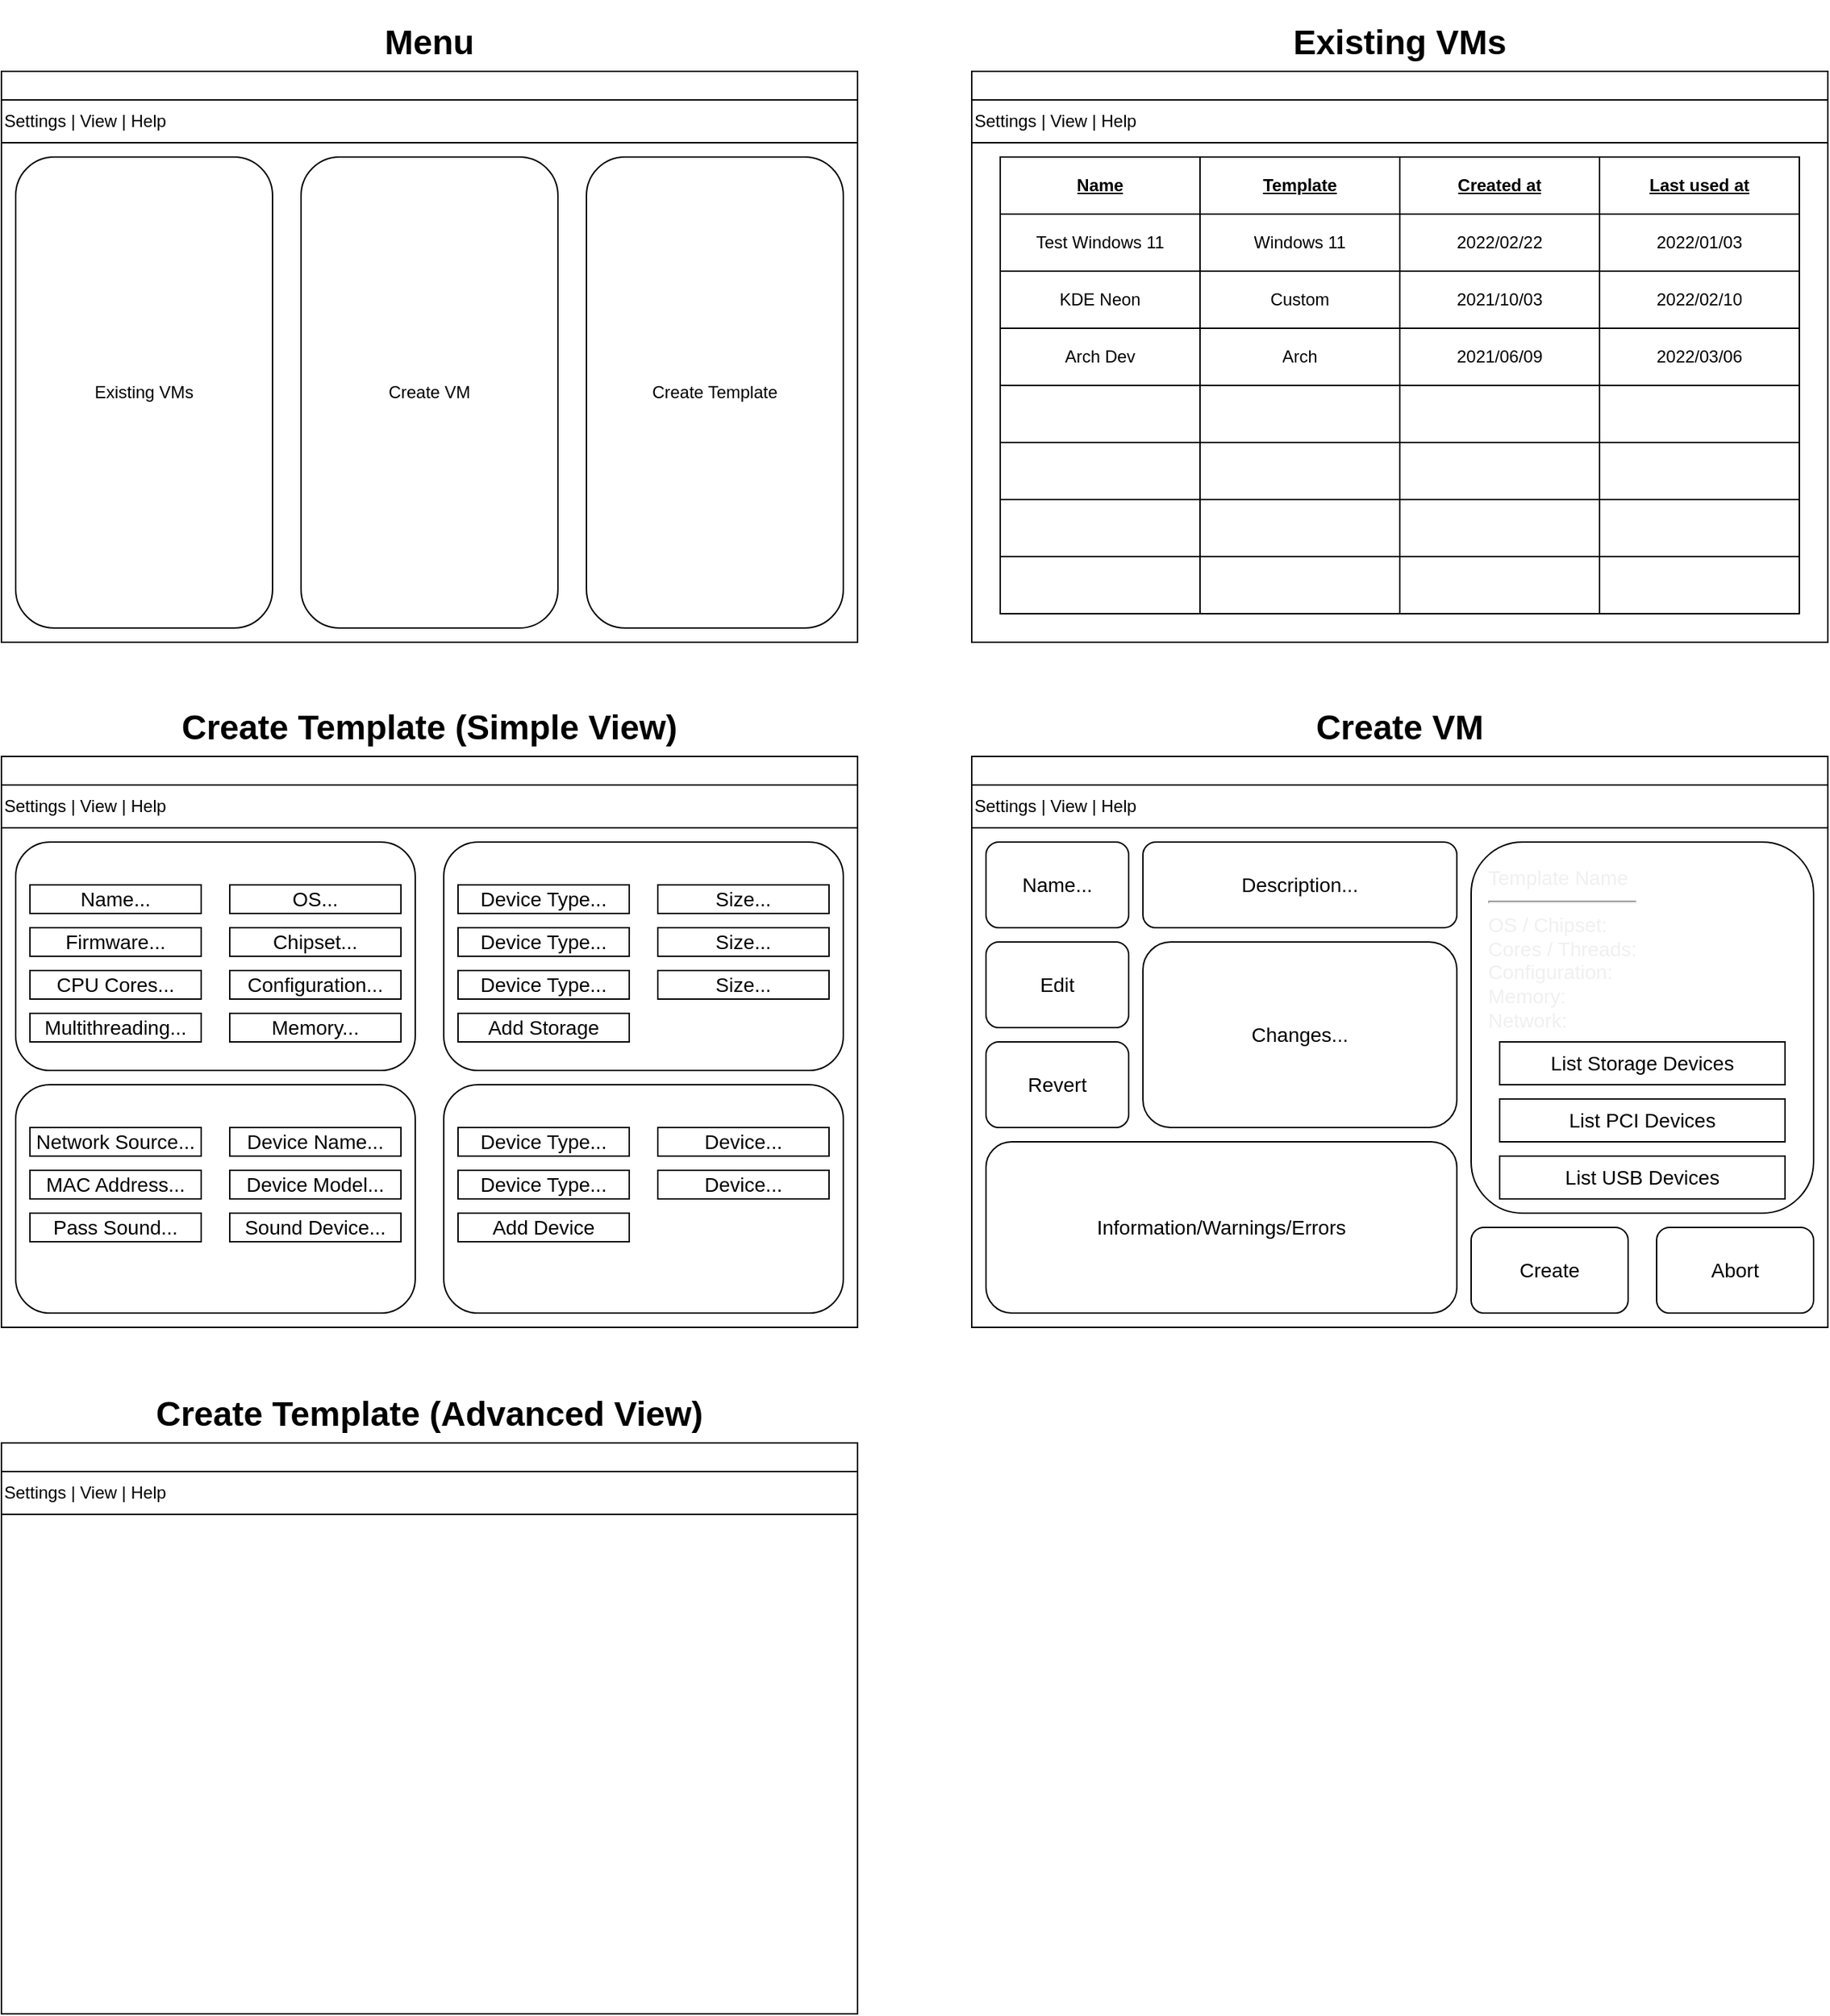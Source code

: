 <mxfile>
    <diagram id="h86k-39NHqz_u0iQ9HIy" name="Page-1">
        <mxGraphModel dx="532" dy="590" grid="1" gridSize="10" guides="1" tooltips="1" connect="1" arrows="1" fold="1" page="1" pageScale="1" pageWidth="1169" pageHeight="827" math="0" shadow="0">
            <root>
                <mxCell id="0"/>
                <mxCell id="1" parent="0"/>
                <mxCell id="2" value="" style="rounded=0;whiteSpace=wrap;html=1;" parent="1" vertex="1">
                    <mxGeometry x="40" y="80" width="600" height="400" as="geometry"/>
                </mxCell>
                <mxCell id="3" value="" style="rounded=0;whiteSpace=wrap;html=1;" parent="1" vertex="1">
                    <mxGeometry x="40" y="80" width="600" height="20" as="geometry"/>
                </mxCell>
                <mxCell id="4" value="Existing VMs" style="rounded=1;whiteSpace=wrap;html=1;" parent="1" vertex="1">
                    <mxGeometry x="50" y="140" width="180" height="330" as="geometry"/>
                </mxCell>
                <mxCell id="5" value="Create Template" style="rounded=1;whiteSpace=wrap;html=1;" parent="1" vertex="1">
                    <mxGeometry x="450" y="140" width="180" height="330" as="geometry"/>
                </mxCell>
                <mxCell id="6" value="Create VM" style="rounded=1;whiteSpace=wrap;html=1;" parent="1" vertex="1">
                    <mxGeometry x="250" y="140" width="180" height="330" as="geometry"/>
                </mxCell>
                <mxCell id="7" value="Settings | View | Help" style="rounded=0;whiteSpace=wrap;html=1;align=left;" parent="1" vertex="1">
                    <mxGeometry x="40" y="100" width="600" height="30" as="geometry"/>
                </mxCell>
                <mxCell id="8" value="&lt;h1&gt;Menu&lt;/h1&gt;" style="text;html=1;strokeColor=none;fillColor=none;spacing=5;spacingTop=-20;whiteSpace=wrap;overflow=hidden;rounded=0;align=center;" vertex="1" parent="1">
                    <mxGeometry x="260" y="40" width="160" height="40" as="geometry"/>
                </mxCell>
                <mxCell id="9" value="" style="rounded=0;whiteSpace=wrap;html=1;" vertex="1" parent="1">
                    <mxGeometry x="720" y="80" width="600" height="400" as="geometry"/>
                </mxCell>
                <mxCell id="10" value="" style="rounded=0;whiteSpace=wrap;html=1;" vertex="1" parent="1">
                    <mxGeometry x="720" y="80" width="600" height="20" as="geometry"/>
                </mxCell>
                <mxCell id="14" value="Settings | View | Help" style="rounded=0;whiteSpace=wrap;html=1;align=left;" vertex="1" parent="1">
                    <mxGeometry x="720" y="100" width="600" height="30" as="geometry"/>
                </mxCell>
                <mxCell id="15" value="&lt;h1&gt;Existing VMs&lt;/h1&gt;" style="text;html=1;strokeColor=none;fillColor=none;spacing=5;spacingTop=-20;whiteSpace=wrap;overflow=hidden;rounded=0;align=center;" vertex="1" parent="1">
                    <mxGeometry x="940" y="40" width="160" height="40" as="geometry"/>
                </mxCell>
                <mxCell id="23" value="" style="rounded=0;whiteSpace=wrap;html=1;" vertex="1" parent="1">
                    <mxGeometry x="40" y="560" width="600" height="400" as="geometry"/>
                </mxCell>
                <mxCell id="24" value="" style="rounded=0;whiteSpace=wrap;html=1;" vertex="1" parent="1">
                    <mxGeometry x="40" y="560" width="600" height="20" as="geometry"/>
                </mxCell>
                <mxCell id="28" value="Settings | View | Help" style="rounded=0;whiteSpace=wrap;html=1;align=left;" vertex="1" parent="1">
                    <mxGeometry x="40" y="580" width="600" height="30" as="geometry"/>
                </mxCell>
                <mxCell id="29" value="&lt;h1&gt;Create Template (Simple View)&lt;/h1&gt;" style="text;html=1;strokeColor=none;fillColor=none;spacing=5;spacingTop=-20;whiteSpace=wrap;overflow=hidden;rounded=0;align=center;" vertex="1" parent="1">
                    <mxGeometry x="120" y="520" width="440" height="40" as="geometry"/>
                </mxCell>
                <mxCell id="30" value="" style="rounded=0;whiteSpace=wrap;html=1;" vertex="1" parent="1">
                    <mxGeometry x="720" y="560" width="600" height="400" as="geometry"/>
                </mxCell>
                <mxCell id="31" value="" style="rounded=0;whiteSpace=wrap;html=1;" vertex="1" parent="1">
                    <mxGeometry x="720" y="560" width="600" height="20" as="geometry"/>
                </mxCell>
                <mxCell id="35" value="Settings | View | Help" style="rounded=0;whiteSpace=wrap;html=1;align=left;" vertex="1" parent="1">
                    <mxGeometry x="720" y="580" width="600" height="30" as="geometry"/>
                </mxCell>
                <mxCell id="36" value="&lt;h1&gt;Create VM&lt;/h1&gt;" style="text;html=1;strokeColor=none;fillColor=none;spacing=5;spacingTop=-20;whiteSpace=wrap;overflow=hidden;rounded=0;align=center;" vertex="1" parent="1">
                    <mxGeometry x="920" y="520" width="200" height="40" as="geometry"/>
                </mxCell>
                <mxCell id="62" value="" style="shape=table;html=1;whiteSpace=wrap;startSize=0;container=1;collapsible=0;childLayout=tableLayout;rounded=1;fillColor=none;" vertex="1" parent="1">
                    <mxGeometry x="740" y="140" width="560" height="320" as="geometry"/>
                </mxCell>
                <mxCell id="108" style="shape=partialRectangle;html=1;whiteSpace=wrap;collapsible=0;dropTarget=0;pointerEvents=0;fillColor=none;top=0;left=0;bottom=0;right=0;points=[[0,0.5],[1,0.5]];portConstraint=eastwest;" vertex="1" parent="62">
                    <mxGeometry width="560" height="40" as="geometry"/>
                </mxCell>
                <mxCell id="109" value="Name" style="shape=partialRectangle;html=1;whiteSpace=wrap;connectable=0;fillColor=none;top=0;left=0;bottom=0;right=0;overflow=hidden;pointerEvents=1;labelBackgroundColor=none;fontStyle=5" vertex="1" parent="108">
                    <mxGeometry width="140" height="40" as="geometry">
                        <mxRectangle width="140" height="40" as="alternateBounds"/>
                    </mxGeometry>
                </mxCell>
                <mxCell id="110" value="Template" style="shape=partialRectangle;html=1;whiteSpace=wrap;connectable=0;fillColor=none;top=0;left=0;bottom=0;right=0;overflow=hidden;pointerEvents=1;labelBackgroundColor=none;fontStyle=5" vertex="1" parent="108">
                    <mxGeometry x="140" width="140" height="40" as="geometry">
                        <mxRectangle width="140" height="40" as="alternateBounds"/>
                    </mxGeometry>
                </mxCell>
                <mxCell id="111" value="Created at" style="shape=partialRectangle;html=1;whiteSpace=wrap;connectable=0;fillColor=none;top=0;left=0;bottom=0;right=0;overflow=hidden;pointerEvents=1;labelBackgroundColor=none;fontStyle=5" vertex="1" parent="108">
                    <mxGeometry x="280" width="140" height="40" as="geometry">
                        <mxRectangle width="140" height="40" as="alternateBounds"/>
                    </mxGeometry>
                </mxCell>
                <mxCell id="112" value="Last used at" style="shape=partialRectangle;html=1;whiteSpace=wrap;connectable=0;fillColor=none;top=0;left=0;bottom=0;right=0;overflow=hidden;pointerEvents=1;labelBackgroundColor=none;fontStyle=5" vertex="1" parent="108">
                    <mxGeometry x="420" width="140" height="40" as="geometry">
                        <mxRectangle width="140" height="40" as="alternateBounds"/>
                    </mxGeometry>
                </mxCell>
                <mxCell id="63" value="" style="shape=partialRectangle;html=1;whiteSpace=wrap;collapsible=0;dropTarget=0;pointerEvents=0;fillColor=none;top=0;left=0;bottom=0;right=0;points=[[0,0.5],[1,0.5]];portConstraint=eastwest;" vertex="1" parent="62">
                    <mxGeometry y="40" width="560" height="40" as="geometry"/>
                </mxCell>
                <mxCell id="64" value="Test Windows 11" style="shape=partialRectangle;html=1;whiteSpace=wrap;connectable=0;fillColor=none;top=0;left=0;bottom=0;right=0;overflow=hidden;pointerEvents=1;" vertex="1" parent="63">
                    <mxGeometry width="140" height="40" as="geometry">
                        <mxRectangle width="140" height="40" as="alternateBounds"/>
                    </mxGeometry>
                </mxCell>
                <mxCell id="65" value="Windows 11" style="shape=partialRectangle;html=1;whiteSpace=wrap;connectable=0;fillColor=none;top=0;left=0;bottom=0;right=0;overflow=hidden;pointerEvents=1;" vertex="1" parent="63">
                    <mxGeometry x="140" width="140" height="40" as="geometry">
                        <mxRectangle width="140" height="40" as="alternateBounds"/>
                    </mxGeometry>
                </mxCell>
                <mxCell id="66" value="2022/02/22" style="shape=partialRectangle;html=1;whiteSpace=wrap;connectable=0;fillColor=none;top=0;left=0;bottom=0;right=0;overflow=hidden;pointerEvents=1;" vertex="1" parent="63">
                    <mxGeometry x="280" width="140" height="40" as="geometry">
                        <mxRectangle width="140" height="40" as="alternateBounds"/>
                    </mxGeometry>
                </mxCell>
                <mxCell id="75" value="2022/01/03" style="shape=partialRectangle;html=1;whiteSpace=wrap;connectable=0;fillColor=none;top=0;left=0;bottom=0;right=0;overflow=hidden;pointerEvents=1;" vertex="1" parent="63">
                    <mxGeometry x="420" width="140" height="40" as="geometry">
                        <mxRectangle width="140" height="40" as="alternateBounds"/>
                    </mxGeometry>
                </mxCell>
                <mxCell id="67" value="" style="shape=partialRectangle;html=1;whiteSpace=wrap;collapsible=0;dropTarget=0;pointerEvents=0;fillColor=none;top=0;left=0;bottom=0;right=0;points=[[0,0.5],[1,0.5]];portConstraint=eastwest;" vertex="1" parent="62">
                    <mxGeometry y="80" width="560" height="40" as="geometry"/>
                </mxCell>
                <mxCell id="68" value="KDE Neon" style="shape=partialRectangle;html=1;whiteSpace=wrap;connectable=0;fillColor=none;top=0;left=0;bottom=0;right=0;overflow=hidden;pointerEvents=1;" vertex="1" parent="67">
                    <mxGeometry width="140" height="40" as="geometry">
                        <mxRectangle width="140" height="40" as="alternateBounds"/>
                    </mxGeometry>
                </mxCell>
                <mxCell id="69" value="Custom" style="shape=partialRectangle;html=1;whiteSpace=wrap;connectable=0;fillColor=none;top=0;left=0;bottom=0;right=0;overflow=hidden;pointerEvents=1;" vertex="1" parent="67">
                    <mxGeometry x="140" width="140" height="40" as="geometry">
                        <mxRectangle width="140" height="40" as="alternateBounds"/>
                    </mxGeometry>
                </mxCell>
                <mxCell id="70" value="2021/10/03" style="shape=partialRectangle;html=1;whiteSpace=wrap;connectable=0;fillColor=none;top=0;left=0;bottom=0;right=0;overflow=hidden;pointerEvents=1;" vertex="1" parent="67">
                    <mxGeometry x="280" width="140" height="40" as="geometry">
                        <mxRectangle width="140" height="40" as="alternateBounds"/>
                    </mxGeometry>
                </mxCell>
                <mxCell id="76" value="2022/02/10" style="shape=partialRectangle;html=1;whiteSpace=wrap;connectable=0;fillColor=none;top=0;left=0;bottom=0;right=0;overflow=hidden;pointerEvents=1;" vertex="1" parent="67">
                    <mxGeometry x="420" width="140" height="40" as="geometry">
                        <mxRectangle width="140" height="40" as="alternateBounds"/>
                    </mxGeometry>
                </mxCell>
                <mxCell id="71" value="" style="shape=partialRectangle;html=1;whiteSpace=wrap;collapsible=0;dropTarget=0;pointerEvents=0;fillColor=none;top=0;left=0;bottom=0;right=0;points=[[0,0.5],[1,0.5]];portConstraint=eastwest;" vertex="1" parent="62">
                    <mxGeometry y="120" width="560" height="40" as="geometry"/>
                </mxCell>
                <mxCell id="72" value="Arch Dev" style="shape=partialRectangle;html=1;whiteSpace=wrap;connectable=0;fillColor=none;top=0;left=0;bottom=0;right=0;overflow=hidden;pointerEvents=1;" vertex="1" parent="71">
                    <mxGeometry width="140" height="40" as="geometry">
                        <mxRectangle width="140" height="40" as="alternateBounds"/>
                    </mxGeometry>
                </mxCell>
                <mxCell id="73" value="Arch" style="shape=partialRectangle;html=1;whiteSpace=wrap;connectable=0;fillColor=none;top=0;left=0;bottom=0;right=0;overflow=hidden;pointerEvents=1;" vertex="1" parent="71">
                    <mxGeometry x="140" width="140" height="40" as="geometry">
                        <mxRectangle width="140" height="40" as="alternateBounds"/>
                    </mxGeometry>
                </mxCell>
                <mxCell id="74" value="2021/06/09" style="shape=partialRectangle;html=1;whiteSpace=wrap;connectable=0;fillColor=none;top=0;left=0;bottom=0;right=0;overflow=hidden;pointerEvents=1;" vertex="1" parent="71">
                    <mxGeometry x="280" width="140" height="40" as="geometry">
                        <mxRectangle width="140" height="40" as="alternateBounds"/>
                    </mxGeometry>
                </mxCell>
                <mxCell id="77" value="2022/03/06" style="shape=partialRectangle;html=1;whiteSpace=wrap;connectable=0;fillColor=none;top=0;left=0;bottom=0;right=0;overflow=hidden;pointerEvents=1;" vertex="1" parent="71">
                    <mxGeometry x="420" width="140" height="40" as="geometry">
                        <mxRectangle width="140" height="40" as="alternateBounds"/>
                    </mxGeometry>
                </mxCell>
                <mxCell id="88" style="shape=partialRectangle;html=1;whiteSpace=wrap;collapsible=0;dropTarget=0;pointerEvents=0;fillColor=none;top=0;left=0;bottom=0;right=0;points=[[0,0.5],[1,0.5]];portConstraint=eastwest;" vertex="1" parent="62">
                    <mxGeometry y="160" width="560" height="40" as="geometry"/>
                </mxCell>
                <mxCell id="89" style="shape=partialRectangle;html=1;whiteSpace=wrap;connectable=0;fillColor=none;top=0;left=0;bottom=0;right=0;overflow=hidden;pointerEvents=1;" vertex="1" parent="88">
                    <mxGeometry width="140" height="40" as="geometry">
                        <mxRectangle width="140" height="40" as="alternateBounds"/>
                    </mxGeometry>
                </mxCell>
                <mxCell id="90" style="shape=partialRectangle;html=1;whiteSpace=wrap;connectable=0;fillColor=none;top=0;left=0;bottom=0;right=0;overflow=hidden;pointerEvents=1;" vertex="1" parent="88">
                    <mxGeometry x="140" width="140" height="40" as="geometry">
                        <mxRectangle width="140" height="40" as="alternateBounds"/>
                    </mxGeometry>
                </mxCell>
                <mxCell id="91" style="shape=partialRectangle;html=1;whiteSpace=wrap;connectable=0;fillColor=none;top=0;left=0;bottom=0;right=0;overflow=hidden;pointerEvents=1;" vertex="1" parent="88">
                    <mxGeometry x="280" width="140" height="40" as="geometry">
                        <mxRectangle width="140" height="40" as="alternateBounds"/>
                    </mxGeometry>
                </mxCell>
                <mxCell id="92" style="shape=partialRectangle;html=1;whiteSpace=wrap;connectable=0;fillColor=none;top=0;left=0;bottom=0;right=0;overflow=hidden;pointerEvents=1;" vertex="1" parent="88">
                    <mxGeometry x="420" width="140" height="40" as="geometry">
                        <mxRectangle width="140" height="40" as="alternateBounds"/>
                    </mxGeometry>
                </mxCell>
                <mxCell id="83" style="shape=partialRectangle;html=1;whiteSpace=wrap;collapsible=0;dropTarget=0;pointerEvents=0;fillColor=none;top=0;left=0;bottom=0;right=0;points=[[0,0.5],[1,0.5]];portConstraint=eastwest;" vertex="1" parent="62">
                    <mxGeometry y="200" width="560" height="40" as="geometry"/>
                </mxCell>
                <mxCell id="84" style="shape=partialRectangle;html=1;whiteSpace=wrap;connectable=0;fillColor=none;top=0;left=0;bottom=0;right=0;overflow=hidden;pointerEvents=1;" vertex="1" parent="83">
                    <mxGeometry width="140" height="40" as="geometry">
                        <mxRectangle width="140" height="40" as="alternateBounds"/>
                    </mxGeometry>
                </mxCell>
                <mxCell id="85" style="shape=partialRectangle;html=1;whiteSpace=wrap;connectable=0;fillColor=none;top=0;left=0;bottom=0;right=0;overflow=hidden;pointerEvents=1;" vertex="1" parent="83">
                    <mxGeometry x="140" width="140" height="40" as="geometry">
                        <mxRectangle width="140" height="40" as="alternateBounds"/>
                    </mxGeometry>
                </mxCell>
                <mxCell id="86" style="shape=partialRectangle;html=1;whiteSpace=wrap;connectable=0;fillColor=none;top=0;left=0;bottom=0;right=0;overflow=hidden;pointerEvents=1;" vertex="1" parent="83">
                    <mxGeometry x="280" width="140" height="40" as="geometry">
                        <mxRectangle width="140" height="40" as="alternateBounds"/>
                    </mxGeometry>
                </mxCell>
                <mxCell id="87" style="shape=partialRectangle;html=1;whiteSpace=wrap;connectable=0;fillColor=none;top=0;left=0;bottom=0;right=0;overflow=hidden;pointerEvents=1;" vertex="1" parent="83">
                    <mxGeometry x="420" width="140" height="40" as="geometry">
                        <mxRectangle width="140" height="40" as="alternateBounds"/>
                    </mxGeometry>
                </mxCell>
                <mxCell id="78" style="shape=partialRectangle;html=1;whiteSpace=wrap;collapsible=0;dropTarget=0;pointerEvents=0;fillColor=none;top=0;left=0;bottom=0;right=0;points=[[0,0.5],[1,0.5]];portConstraint=eastwest;" vertex="1" parent="62">
                    <mxGeometry y="240" width="560" height="40" as="geometry"/>
                </mxCell>
                <mxCell id="79" style="shape=partialRectangle;html=1;whiteSpace=wrap;connectable=0;fillColor=none;top=0;left=0;bottom=0;right=0;overflow=hidden;pointerEvents=1;" vertex="1" parent="78">
                    <mxGeometry width="140" height="40" as="geometry">
                        <mxRectangle width="140" height="40" as="alternateBounds"/>
                    </mxGeometry>
                </mxCell>
                <mxCell id="80" style="shape=partialRectangle;html=1;whiteSpace=wrap;connectable=0;fillColor=none;top=0;left=0;bottom=0;right=0;overflow=hidden;pointerEvents=1;" vertex="1" parent="78">
                    <mxGeometry x="140" width="140" height="40" as="geometry">
                        <mxRectangle width="140" height="40" as="alternateBounds"/>
                    </mxGeometry>
                </mxCell>
                <mxCell id="81" style="shape=partialRectangle;html=1;whiteSpace=wrap;connectable=0;fillColor=none;top=0;left=0;bottom=0;right=0;overflow=hidden;pointerEvents=1;" vertex="1" parent="78">
                    <mxGeometry x="280" width="140" height="40" as="geometry">
                        <mxRectangle width="140" height="40" as="alternateBounds"/>
                    </mxGeometry>
                </mxCell>
                <mxCell id="82" style="shape=partialRectangle;html=1;whiteSpace=wrap;connectable=0;fillColor=none;top=0;left=0;bottom=0;right=0;overflow=hidden;pointerEvents=1;" vertex="1" parent="78">
                    <mxGeometry x="420" width="140" height="40" as="geometry">
                        <mxRectangle width="140" height="40" as="alternateBounds"/>
                    </mxGeometry>
                </mxCell>
                <mxCell id="113" style="shape=partialRectangle;html=1;whiteSpace=wrap;collapsible=0;dropTarget=0;pointerEvents=0;fillColor=none;top=0;left=0;bottom=0;right=0;points=[[0,0.5],[1,0.5]];portConstraint=eastwest;" vertex="1" parent="62">
                    <mxGeometry y="280" width="560" height="40" as="geometry"/>
                </mxCell>
                <mxCell id="114" style="shape=partialRectangle;html=1;whiteSpace=wrap;connectable=0;fillColor=none;top=0;left=0;bottom=0;right=0;overflow=hidden;pointerEvents=1;" vertex="1" parent="113">
                    <mxGeometry width="140" height="40" as="geometry">
                        <mxRectangle width="140" height="40" as="alternateBounds"/>
                    </mxGeometry>
                </mxCell>
                <mxCell id="115" style="shape=partialRectangle;html=1;whiteSpace=wrap;connectable=0;fillColor=none;top=0;left=0;bottom=0;right=0;overflow=hidden;pointerEvents=1;" vertex="1" parent="113">
                    <mxGeometry x="140" width="140" height="40" as="geometry">
                        <mxRectangle width="140" height="40" as="alternateBounds"/>
                    </mxGeometry>
                </mxCell>
                <mxCell id="116" style="shape=partialRectangle;html=1;whiteSpace=wrap;connectable=0;fillColor=none;top=0;left=0;bottom=0;right=0;overflow=hidden;pointerEvents=1;" vertex="1" parent="113">
                    <mxGeometry x="280" width="140" height="40" as="geometry">
                        <mxRectangle width="140" height="40" as="alternateBounds"/>
                    </mxGeometry>
                </mxCell>
                <mxCell id="117" style="shape=partialRectangle;html=1;whiteSpace=wrap;connectable=0;fillColor=none;top=0;left=0;bottom=0;right=0;overflow=hidden;pointerEvents=1;" vertex="1" parent="113">
                    <mxGeometry x="420" width="140" height="40" as="geometry">
                        <mxRectangle width="140" height="40" as="alternateBounds"/>
                    </mxGeometry>
                </mxCell>
                <mxCell id="119" value="" style="rounded=1;whiteSpace=wrap;html=1;labelBackgroundColor=none;fontSize=14;fillColor=none;verticalAlign=top;align=left;" vertex="1" parent="1">
                    <mxGeometry x="50" y="620" width="280" height="160" as="geometry"/>
                </mxCell>
                <mxCell id="120" value="" style="rounded=1;whiteSpace=wrap;html=1;labelBackgroundColor=none;fontSize=14;fillColor=none;" vertex="1" parent="1">
                    <mxGeometry x="350" y="620" width="280" height="160" as="geometry"/>
                </mxCell>
                <mxCell id="121" value="" style="rounded=1;whiteSpace=wrap;html=1;labelBackgroundColor=none;fontSize=14;fillColor=none;" vertex="1" parent="1">
                    <mxGeometry x="50" y="790" width="280" height="160" as="geometry"/>
                </mxCell>
                <mxCell id="122" value="" style="rounded=1;whiteSpace=wrap;html=1;labelBackgroundColor=none;fontSize=14;fillColor=none;" vertex="1" parent="1">
                    <mxGeometry x="350" y="790" width="280" height="160" as="geometry"/>
                </mxCell>
                <mxCell id="124" value="General" style="text;html=1;strokeColor=none;fillColor=none;align=center;verticalAlign=middle;whiteSpace=wrap;rounded=0;labelBackgroundColor=none;fontSize=14;fontColor=#FFFFFF;" vertex="1" parent="1">
                    <mxGeometry x="50" y="620" width="80" height="30" as="geometry"/>
                </mxCell>
                <mxCell id="125" value="Storage" style="text;html=1;strokeColor=none;fillColor=none;align=center;verticalAlign=middle;whiteSpace=wrap;rounded=0;labelBackgroundColor=none;fontSize=14;fontColor=#FFFFFF;" vertex="1" parent="1">
                    <mxGeometry x="350" y="620" width="80" height="30" as="geometry"/>
                </mxCell>
                <mxCell id="126" value="Network &amp;amp; Sound" style="text;html=1;strokeColor=none;fillColor=none;align=center;verticalAlign=middle;whiteSpace=wrap;rounded=0;labelBackgroundColor=none;fontSize=14;fontColor=#FFFFFF;" vertex="1" parent="1">
                    <mxGeometry x="50" y="790" width="140" height="30" as="geometry"/>
                </mxCell>
                <mxCell id="127" value="Extra Devices" style="text;html=1;strokeColor=none;fillColor=none;align=center;verticalAlign=middle;whiteSpace=wrap;rounded=0;labelBackgroundColor=none;fontSize=14;fontColor=#FFFFFF;" vertex="1" parent="1">
                    <mxGeometry x="350" y="790" width="120" height="30" as="geometry"/>
                </mxCell>
                <mxCell id="128" value="Name..." style="rounded=0;whiteSpace=wrap;html=1;labelBackgroundColor=none;fontSize=14;fillColor=none;" vertex="1" parent="1">
                    <mxGeometry x="60" y="650" width="120" height="20" as="geometry"/>
                </mxCell>
                <mxCell id="129" value="OS..." style="rounded=0;whiteSpace=wrap;html=1;labelBackgroundColor=none;fontSize=14;fillColor=none;" vertex="1" parent="1">
                    <mxGeometry x="200" y="650" width="120" height="20" as="geometry"/>
                </mxCell>
                <mxCell id="130" value="Chipset..." style="rounded=0;whiteSpace=wrap;html=1;labelBackgroundColor=none;fontSize=14;fillColor=none;" vertex="1" parent="1">
                    <mxGeometry x="200" y="680" width="120" height="20" as="geometry"/>
                </mxCell>
                <mxCell id="131" value="Configuration..." style="rounded=0;whiteSpace=wrap;html=1;labelBackgroundColor=none;fontSize=14;fillColor=none;" vertex="1" parent="1">
                    <mxGeometry x="200" y="710" width="120" height="20" as="geometry"/>
                </mxCell>
                <mxCell id="132" value="Memory..." style="rounded=0;whiteSpace=wrap;html=1;labelBackgroundColor=none;fontSize=14;fillColor=none;" vertex="1" parent="1">
                    <mxGeometry x="200" y="740" width="120" height="20" as="geometry"/>
                </mxCell>
                <mxCell id="133" value="Firmware..." style="rounded=0;whiteSpace=wrap;html=1;labelBackgroundColor=none;fontSize=14;fillColor=none;" vertex="1" parent="1">
                    <mxGeometry x="60" y="680" width="120" height="20" as="geometry"/>
                </mxCell>
                <mxCell id="134" value="CPU Cores..." style="rounded=0;whiteSpace=wrap;html=1;labelBackgroundColor=none;fontSize=14;fillColor=none;" vertex="1" parent="1">
                    <mxGeometry x="60" y="710" width="120" height="20" as="geometry"/>
                </mxCell>
                <mxCell id="135" value="Multithreading..." style="rounded=0;whiteSpace=wrap;html=1;labelBackgroundColor=none;fontSize=14;fillColor=none;" vertex="1" parent="1">
                    <mxGeometry x="60" y="740" width="120" height="20" as="geometry"/>
                </mxCell>
                <mxCell id="136" value="Device Type..." style="rounded=0;whiteSpace=wrap;html=1;labelBackgroundColor=none;fontSize=14;fillColor=none;" vertex="1" parent="1">
                    <mxGeometry x="360" y="650" width="120" height="20" as="geometry"/>
                </mxCell>
                <mxCell id="137" value="Size..." style="rounded=0;whiteSpace=wrap;html=1;labelBackgroundColor=none;fontSize=14;fillColor=none;" vertex="1" parent="1">
                    <mxGeometry x="500" y="650" width="120" height="20" as="geometry"/>
                </mxCell>
                <mxCell id="138" value="Size..." style="rounded=0;whiteSpace=wrap;html=1;labelBackgroundColor=none;fontSize=14;fillColor=none;" vertex="1" parent="1">
                    <mxGeometry x="500" y="680" width="120" height="20" as="geometry"/>
                </mxCell>
                <mxCell id="139" value="Size..." style="rounded=0;whiteSpace=wrap;html=1;labelBackgroundColor=none;fontSize=14;fillColor=none;" vertex="1" parent="1">
                    <mxGeometry x="500" y="710" width="120" height="20" as="geometry"/>
                </mxCell>
                <mxCell id="141" value="Device Type..." style="rounded=0;whiteSpace=wrap;html=1;labelBackgroundColor=none;fontSize=14;fillColor=none;" vertex="1" parent="1">
                    <mxGeometry x="360" y="680" width="120" height="20" as="geometry"/>
                </mxCell>
                <mxCell id="142" value="Device Type..." style="rounded=0;whiteSpace=wrap;html=1;labelBackgroundColor=none;fontSize=14;fillColor=none;" vertex="1" parent="1">
                    <mxGeometry x="360" y="710" width="120" height="20" as="geometry"/>
                </mxCell>
                <mxCell id="144" value="Network Source..." style="rounded=0;whiteSpace=wrap;html=1;labelBackgroundColor=none;fontSize=14;fillColor=none;" vertex="1" parent="1">
                    <mxGeometry x="60" y="820" width="120" height="20" as="geometry"/>
                </mxCell>
                <mxCell id="145" value="Device Name..." style="rounded=0;whiteSpace=wrap;html=1;labelBackgroundColor=none;fontSize=14;fillColor=none;" vertex="1" parent="1">
                    <mxGeometry x="200" y="820" width="120" height="20" as="geometry"/>
                </mxCell>
                <mxCell id="146" value="&lt;span&gt;Device Model...&lt;/span&gt;" style="rounded=0;whiteSpace=wrap;html=1;labelBackgroundColor=none;fontSize=14;fillColor=none;" vertex="1" parent="1">
                    <mxGeometry x="200" y="850" width="120" height="20" as="geometry"/>
                </mxCell>
                <mxCell id="147" value="Sound Device..." style="rounded=0;whiteSpace=wrap;html=1;labelBackgroundColor=none;fontSize=14;fillColor=none;" vertex="1" parent="1">
                    <mxGeometry x="200" y="880" width="120" height="20" as="geometry"/>
                </mxCell>
                <mxCell id="149" value="MAC Address..." style="rounded=0;whiteSpace=wrap;html=1;labelBackgroundColor=none;fontSize=14;fillColor=none;" vertex="1" parent="1">
                    <mxGeometry x="60" y="850" width="120" height="20" as="geometry"/>
                </mxCell>
                <mxCell id="150" value="Pass Sound..." style="rounded=0;whiteSpace=wrap;html=1;labelBackgroundColor=none;fontSize=14;fillColor=none;" vertex="1" parent="1">
                    <mxGeometry x="60" y="880" width="120" height="20" as="geometry"/>
                </mxCell>
                <mxCell id="152" value="Device Type..." style="rounded=0;whiteSpace=wrap;html=1;labelBackgroundColor=none;fontSize=14;fillColor=none;" vertex="1" parent="1">
                    <mxGeometry x="360" y="820" width="120" height="20" as="geometry"/>
                </mxCell>
                <mxCell id="153" value="Device..." style="rounded=0;whiteSpace=wrap;html=1;labelBackgroundColor=none;fontSize=14;fillColor=none;" vertex="1" parent="1">
                    <mxGeometry x="500" y="820" width="120" height="20" as="geometry"/>
                </mxCell>
                <mxCell id="154" value="Device..." style="rounded=0;whiteSpace=wrap;html=1;labelBackgroundColor=none;fontSize=14;fillColor=none;" vertex="1" parent="1">
                    <mxGeometry x="500" y="850" width="120" height="20" as="geometry"/>
                </mxCell>
                <mxCell id="157" value="Device Type..." style="rounded=0;whiteSpace=wrap;html=1;labelBackgroundColor=none;fontSize=14;fillColor=none;" vertex="1" parent="1">
                    <mxGeometry x="360" y="850" width="120" height="20" as="geometry"/>
                </mxCell>
                <mxCell id="158" value="Add Device" style="rounded=0;whiteSpace=wrap;html=1;labelBackgroundColor=none;fontSize=14;fillColor=none;" vertex="1" parent="1">
                    <mxGeometry x="360" y="880" width="120" height="20" as="geometry"/>
                </mxCell>
                <mxCell id="162" value="Add Storage" style="rounded=0;whiteSpace=wrap;html=1;labelBackgroundColor=none;fontSize=14;fillColor=none;" vertex="1" parent="1">
                    <mxGeometry x="360" y="740" width="120" height="20" as="geometry"/>
                </mxCell>
                <mxCell id="163" value="" style="rounded=0;whiteSpace=wrap;html=1;" vertex="1" parent="1">
                    <mxGeometry x="40" y="1041" width="600" height="400" as="geometry"/>
                </mxCell>
                <mxCell id="164" value="" style="rounded=0;whiteSpace=wrap;html=1;" vertex="1" parent="1">
                    <mxGeometry x="40" y="1041" width="600" height="20" as="geometry"/>
                </mxCell>
                <mxCell id="165" value="Settings | View | Help" style="rounded=0;whiteSpace=wrap;html=1;align=left;" vertex="1" parent="1">
                    <mxGeometry x="40" y="1061" width="600" height="30" as="geometry"/>
                </mxCell>
                <mxCell id="200" value="&lt;h1&gt;Create Template (Advanced View)&lt;/h1&gt;" style="text;html=1;strokeColor=none;fillColor=none;spacing=5;spacingTop=-20;whiteSpace=wrap;overflow=hidden;rounded=0;align=center;" vertex="1" parent="1">
                    <mxGeometry x="120" y="1001" width="440" height="40" as="geometry"/>
                </mxCell>
                <mxCell id="202" value="Edit" style="rounded=1;whiteSpace=wrap;html=1;labelBackgroundColor=none;fontSize=14;fillColor=none;" vertex="1" parent="1">
                    <mxGeometry x="730" y="690" width="100" height="60" as="geometry"/>
                </mxCell>
                <mxCell id="223" value="" style="rounded=1;whiteSpace=wrap;html=1;labelBackgroundColor=none;fontSize=14;fillColor=none;align=left;verticalAlign=top;" vertex="1" parent="1">
                    <mxGeometry x="1070" y="620" width="240" height="260" as="geometry"/>
                </mxCell>
                <mxCell id="224" value="Abort" style="rounded=1;whiteSpace=wrap;html=1;labelBackgroundColor=none;fontSize=14;fillColor=none;" vertex="1" parent="1">
                    <mxGeometry x="1200" y="890" width="110" height="60" as="geometry"/>
                </mxCell>
                <mxCell id="225" value="Create" style="rounded=1;whiteSpace=wrap;html=1;labelBackgroundColor=none;fontSize=14;fillColor=none;" vertex="1" parent="1">
                    <mxGeometry x="1070" y="890" width="110" height="60" as="geometry"/>
                </mxCell>
                <mxCell id="265" value="List PCI Devices" style="rounded=0;whiteSpace=wrap;html=1;labelBackgroundColor=none;fontSize=14;fillColor=none;" vertex="1" parent="1">
                    <mxGeometry x="1090" y="800" width="200" height="30" as="geometry"/>
                </mxCell>
                <mxCell id="266" value="List Storage Devices" style="rounded=0;whiteSpace=wrap;html=1;labelBackgroundColor=none;fontSize=14;fillColor=none;" vertex="1" parent="1">
                    <mxGeometry x="1090" y="760" width="200" height="30" as="geometry"/>
                </mxCell>
                <mxCell id="267" value="List USB Devices" style="rounded=0;whiteSpace=wrap;html=1;labelBackgroundColor=none;fontSize=14;fillColor=none;" vertex="1" parent="1">
                    <mxGeometry x="1090" y="840" width="200" height="30" as="geometry"/>
                </mxCell>
                <mxCell id="268" value="Revert" style="rounded=1;whiteSpace=wrap;html=1;labelBackgroundColor=none;fontSize=14;fillColor=none;" vertex="1" parent="1">
                    <mxGeometry x="730" y="760" width="100" height="60" as="geometry"/>
                </mxCell>
                <mxCell id="269" value="Information/Warnings/Errors" style="rounded=1;whiteSpace=wrap;html=1;labelBackgroundColor=none;fontSize=14;fillColor=none;" vertex="1" parent="1">
                    <mxGeometry x="730" y="830" width="330" height="120" as="geometry"/>
                </mxCell>
                <mxCell id="272" value="Name..." style="rounded=1;whiteSpace=wrap;html=1;labelBackgroundColor=none;fontSize=14;fillColor=none;" vertex="1" parent="1">
                    <mxGeometry x="730" y="620" width="100" height="60" as="geometry"/>
                </mxCell>
                <mxCell id="273" value="Description..." style="rounded=1;whiteSpace=wrap;html=1;labelBackgroundColor=none;fontSize=14;fillColor=none;" vertex="1" parent="1">
                    <mxGeometry x="840" y="620" width="220" height="60" as="geometry"/>
                </mxCell>
                <mxCell id="274" value="Changes..." style="rounded=1;whiteSpace=wrap;html=1;labelBackgroundColor=none;fontSize=14;fillColor=none;" vertex="1" parent="1">
                    <mxGeometry x="840" y="690" width="220" height="130" as="geometry"/>
                </mxCell>
                <mxCell id="276" value="&lt;span style=&quot;color: rgb(240 , 240 , 240)&quot;&gt;Template Name&lt;/span&gt;&lt;br style=&quot;color: rgb(240 , 240 , 240)&quot;&gt;&lt;hr style=&quot;color: rgb(240 , 240 , 240)&quot;&gt;&lt;span style=&quot;color: rgb(240 , 240 , 240)&quot;&gt;OS / Chipset:&amp;nbsp;&lt;/span&gt;&lt;br style=&quot;color: rgb(240 , 240 , 240)&quot;&gt;&lt;span style=&quot;color: rgb(240 , 240 , 240)&quot;&gt;Cores / Threads:&lt;/span&gt;&lt;br style=&quot;color: rgb(240 , 240 , 240)&quot;&gt;&lt;span style=&quot;color: rgb(240 , 240 , 240)&quot;&gt;Configuration:&lt;/span&gt;&lt;br style=&quot;color: rgb(240 , 240 , 240)&quot;&gt;&lt;span style=&quot;color: rgb(240 , 240 , 240)&quot;&gt;Memory:&lt;/span&gt;&lt;br style=&quot;color: rgb(240 , 240 , 240)&quot;&gt;&lt;span style=&quot;color: rgb(240 , 240 , 240)&quot;&gt;Network:&lt;/span&gt;" style="text;html=1;strokeColor=none;fillColor=none;align=left;verticalAlign=top;whiteSpace=wrap;rounded=0;labelBackgroundColor=none;fontSize=14;fontColor=#FFFFFF;" vertex="1" parent="1">
                    <mxGeometry x="1080" y="630" width="220" height="120" as="geometry"/>
                </mxCell>
            </root>
        </mxGraphModel>
    </diagram>
</mxfile>